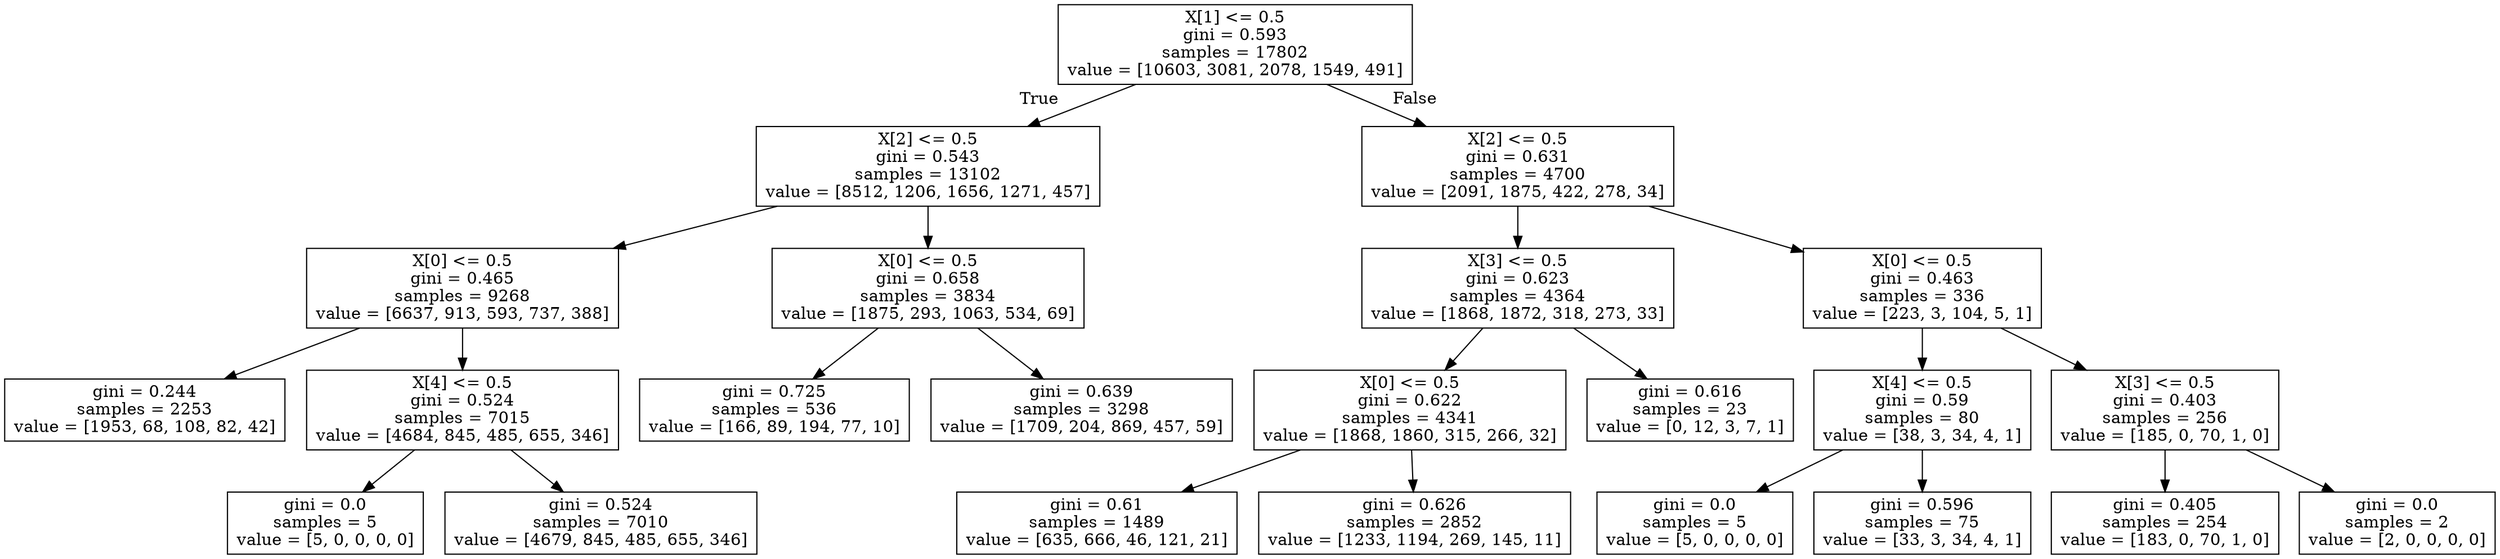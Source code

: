 digraph Tree {
node [shape=box] ;
0 [label="X[1] <= 0.5\ngini = 0.593\nsamples = 17802\nvalue = [10603, 3081, 2078, 1549, 491]"] ;
1 [label="X[2] <= 0.5\ngini = 0.543\nsamples = 13102\nvalue = [8512, 1206, 1656, 1271, 457]"] ;
0 -> 1 [labeldistance=2.5, labelangle=45, headlabel="True"] ;
2 [label="X[0] <= 0.5\ngini = 0.465\nsamples = 9268\nvalue = [6637, 913, 593, 737, 388]"] ;
1 -> 2 ;
3 [label="gini = 0.244\nsamples = 2253\nvalue = [1953, 68, 108, 82, 42]"] ;
2 -> 3 ;
4 [label="X[4] <= 0.5\ngini = 0.524\nsamples = 7015\nvalue = [4684, 845, 485, 655, 346]"] ;
2 -> 4 ;
5 [label="gini = 0.0\nsamples = 5\nvalue = [5, 0, 0, 0, 0]"] ;
4 -> 5 ;
6 [label="gini = 0.524\nsamples = 7010\nvalue = [4679, 845, 485, 655, 346]"] ;
4 -> 6 ;
7 [label="X[0] <= 0.5\ngini = 0.658\nsamples = 3834\nvalue = [1875, 293, 1063, 534, 69]"] ;
1 -> 7 ;
8 [label="gini = 0.725\nsamples = 536\nvalue = [166, 89, 194, 77, 10]"] ;
7 -> 8 ;
9 [label="gini = 0.639\nsamples = 3298\nvalue = [1709, 204, 869, 457, 59]"] ;
7 -> 9 ;
10 [label="X[2] <= 0.5\ngini = 0.631\nsamples = 4700\nvalue = [2091, 1875, 422, 278, 34]"] ;
0 -> 10 [labeldistance=2.5, labelangle=-45, headlabel="False"] ;
11 [label="X[3] <= 0.5\ngini = 0.623\nsamples = 4364\nvalue = [1868, 1872, 318, 273, 33]"] ;
10 -> 11 ;
12 [label="X[0] <= 0.5\ngini = 0.622\nsamples = 4341\nvalue = [1868, 1860, 315, 266, 32]"] ;
11 -> 12 ;
13 [label="gini = 0.61\nsamples = 1489\nvalue = [635, 666, 46, 121, 21]"] ;
12 -> 13 ;
14 [label="gini = 0.626\nsamples = 2852\nvalue = [1233, 1194, 269, 145, 11]"] ;
12 -> 14 ;
15 [label="gini = 0.616\nsamples = 23\nvalue = [0, 12, 3, 7, 1]"] ;
11 -> 15 ;
16 [label="X[0] <= 0.5\ngini = 0.463\nsamples = 336\nvalue = [223, 3, 104, 5, 1]"] ;
10 -> 16 ;
17 [label="X[4] <= 0.5\ngini = 0.59\nsamples = 80\nvalue = [38, 3, 34, 4, 1]"] ;
16 -> 17 ;
18 [label="gini = 0.0\nsamples = 5\nvalue = [5, 0, 0, 0, 0]"] ;
17 -> 18 ;
19 [label="gini = 0.596\nsamples = 75\nvalue = [33, 3, 34, 4, 1]"] ;
17 -> 19 ;
20 [label="X[3] <= 0.5\ngini = 0.403\nsamples = 256\nvalue = [185, 0, 70, 1, 0]"] ;
16 -> 20 ;
21 [label="gini = 0.405\nsamples = 254\nvalue = [183, 0, 70, 1, 0]"] ;
20 -> 21 ;
22 [label="gini = 0.0\nsamples = 2\nvalue = [2, 0, 0, 0, 0]"] ;
20 -> 22 ;
}